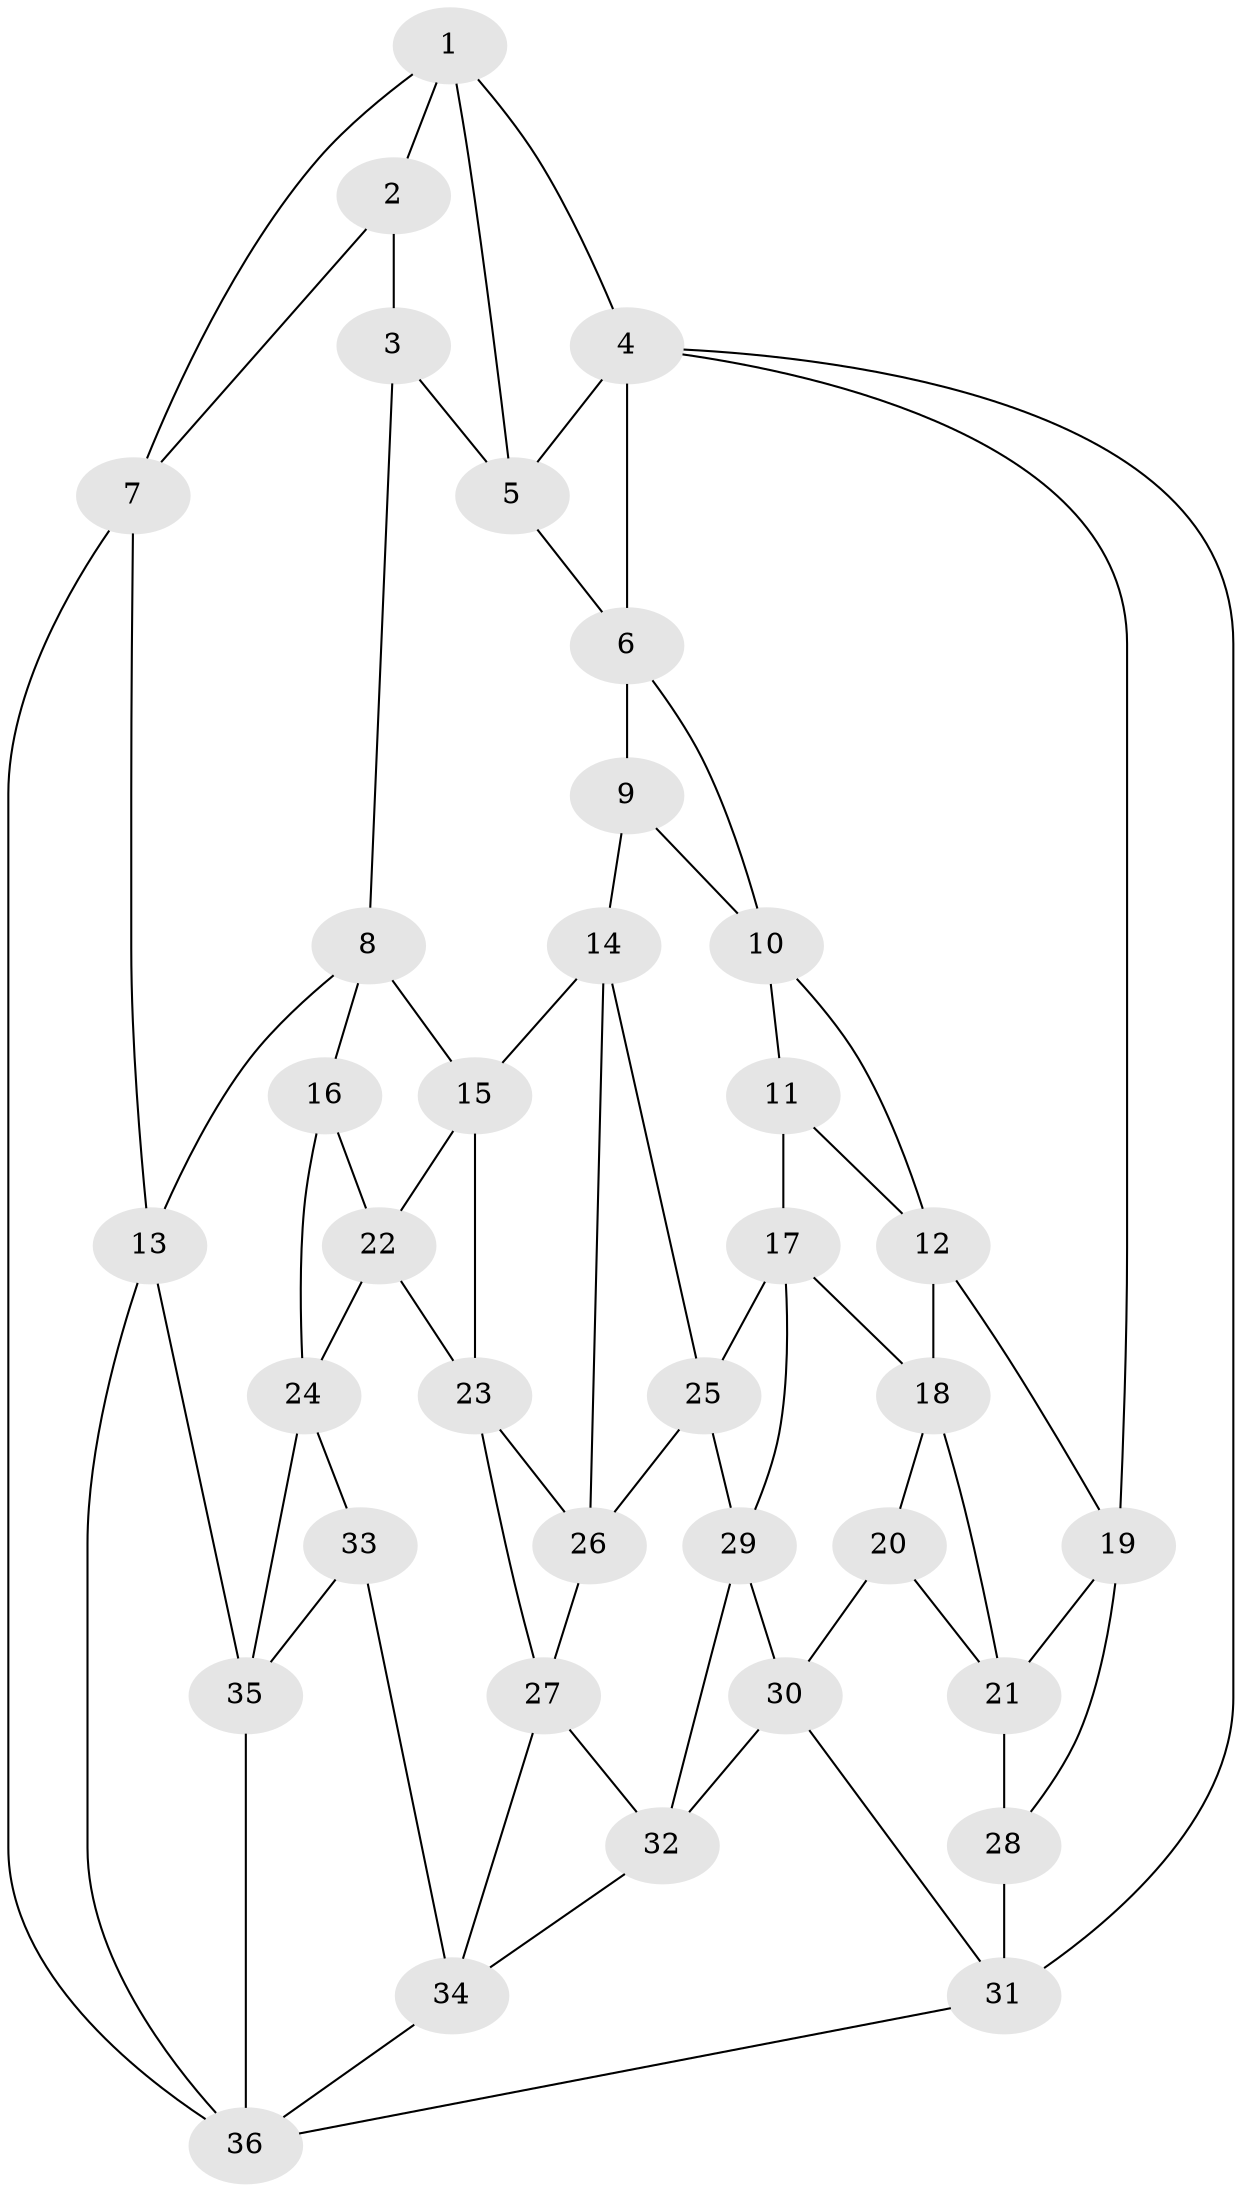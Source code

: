 // original degree distribution, {3: 0.028169014084507043, 5: 0.4788732394366197, 4: 0.2676056338028169, 6: 0.22535211267605634}
// Generated by graph-tools (version 1.1) at 2025/38/03/04/25 23:38:33]
// undirected, 36 vertices, 69 edges
graph export_dot {
  node [color=gray90,style=filled];
  1;
  2;
  3;
  4;
  5;
  6;
  7;
  8;
  9;
  10;
  11;
  12;
  13;
  14;
  15;
  16;
  17;
  18;
  19;
  20;
  21;
  22;
  23;
  24;
  25;
  26;
  27;
  28;
  29;
  30;
  31;
  32;
  33;
  34;
  35;
  36;
  1 -- 2 [weight=1.0];
  1 -- 4 [weight=1.0];
  1 -- 5 [weight=1.0];
  1 -- 7 [weight=1.0];
  2 -- 3 [weight=1.0];
  2 -- 7 [weight=1.0];
  3 -- 5 [weight=1.0];
  3 -- 8 [weight=1.0];
  4 -- 5 [weight=1.0];
  4 -- 6 [weight=1.0];
  4 -- 19 [weight=1.0];
  4 -- 31 [weight=1.0];
  5 -- 6 [weight=1.0];
  6 -- 9 [weight=1.0];
  6 -- 10 [weight=1.0];
  7 -- 13 [weight=1.0];
  7 -- 36 [weight=1.0];
  8 -- 13 [weight=1.0];
  8 -- 15 [weight=1.0];
  8 -- 16 [weight=1.0];
  9 -- 10 [weight=1.0];
  9 -- 14 [weight=1.0];
  10 -- 11 [weight=1.0];
  10 -- 12 [weight=1.0];
  11 -- 12 [weight=1.0];
  11 -- 17 [weight=1.0];
  12 -- 18 [weight=1.0];
  12 -- 19 [weight=1.0];
  13 -- 35 [weight=1.0];
  13 -- 36 [weight=1.0];
  14 -- 15 [weight=1.0];
  14 -- 25 [weight=1.0];
  14 -- 26 [weight=1.0];
  15 -- 22 [weight=1.0];
  15 -- 23 [weight=1.0];
  16 -- 22 [weight=1.0];
  16 -- 24 [weight=1.0];
  17 -- 18 [weight=1.0];
  17 -- 25 [weight=1.0];
  17 -- 29 [weight=1.0];
  18 -- 20 [weight=1.0];
  18 -- 21 [weight=1.0];
  19 -- 21 [weight=1.0];
  19 -- 28 [weight=1.0];
  20 -- 21 [weight=1.0];
  20 -- 30 [weight=1.0];
  21 -- 28 [weight=1.0];
  22 -- 23 [weight=1.0];
  22 -- 24 [weight=1.0];
  23 -- 26 [weight=1.0];
  23 -- 27 [weight=1.0];
  24 -- 33 [weight=1.0];
  24 -- 35 [weight=1.0];
  25 -- 26 [weight=1.0];
  25 -- 29 [weight=1.0];
  26 -- 27 [weight=1.0];
  27 -- 32 [weight=1.0];
  27 -- 34 [weight=1.0];
  28 -- 31 [weight=2.0];
  29 -- 30 [weight=1.0];
  29 -- 32 [weight=1.0];
  30 -- 31 [weight=1.0];
  30 -- 32 [weight=1.0];
  31 -- 36 [weight=1.0];
  32 -- 34 [weight=1.0];
  33 -- 34 [weight=1.0];
  33 -- 35 [weight=1.0];
  34 -- 36 [weight=1.0];
  35 -- 36 [weight=1.0];
}
